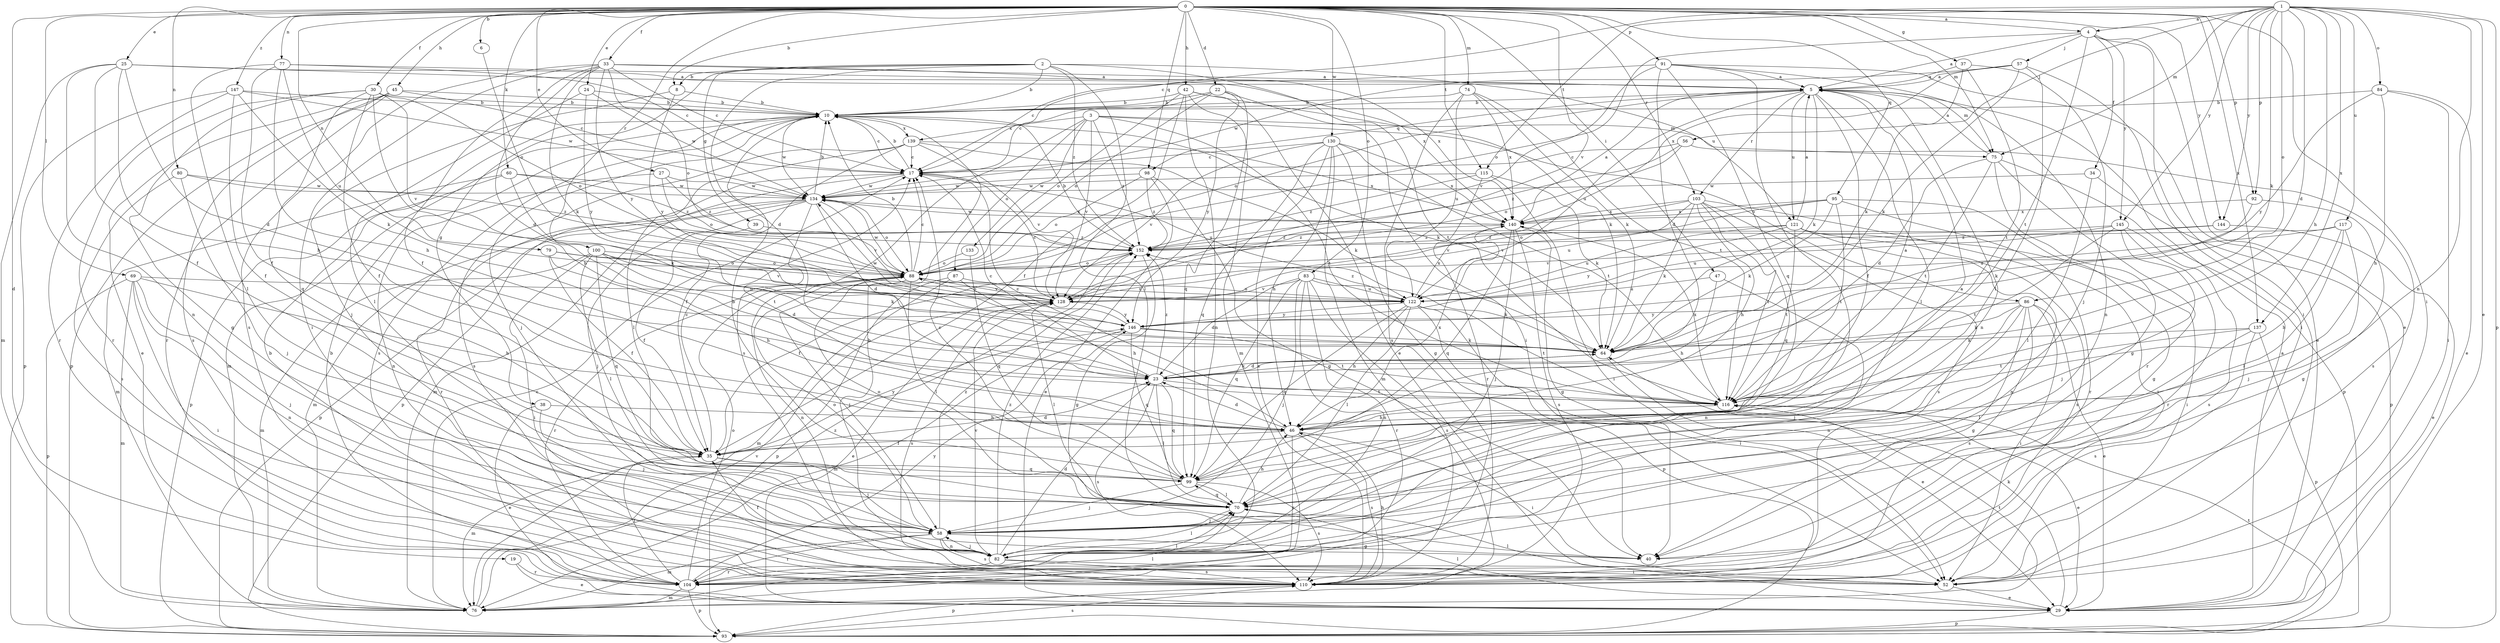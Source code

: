 strict digraph  {
0;
1;
2;
3;
4;
5;
6;
8;
10;
17;
19;
22;
23;
24;
25;
27;
29;
30;
33;
34;
35;
37;
38;
39;
40;
42;
45;
46;
47;
52;
56;
57;
58;
60;
64;
69;
70;
74;
75;
76;
77;
79;
80;
82;
83;
84;
86;
87;
88;
91;
92;
93;
95;
98;
99;
100;
103;
104;
110;
115;
116;
117;
121;
122;
128;
130;
133;
134;
137;
139;
140;
144;
145;
146;
147;
152;
0 -> 4  [label=a];
0 -> 6  [label=b];
0 -> 8  [label=b];
0 -> 19  [label=d];
0 -> 22  [label=d];
0 -> 24  [label=e];
0 -> 25  [label=e];
0 -> 27  [label=e];
0 -> 30  [label=f];
0 -> 33  [label=f];
0 -> 37  [label=g];
0 -> 42  [label=h];
0 -> 45  [label=h];
0 -> 47  [label=i];
0 -> 52  [label=i];
0 -> 60  [label=k];
0 -> 69  [label=l];
0 -> 74  [label=m];
0 -> 75  [label=m];
0 -> 77  [label=n];
0 -> 79  [label=n];
0 -> 80  [label=n];
0 -> 83  [label=o];
0 -> 91  [label=p];
0 -> 92  [label=p];
0 -> 95  [label=q];
0 -> 98  [label=q];
0 -> 100  [label=r];
0 -> 103  [label=r];
0 -> 115  [label=t];
0 -> 128  [label=v];
0 -> 130  [label=w];
0 -> 137  [label=x];
0 -> 144  [label=y];
0 -> 147  [label=z];
1 -> 4  [label=a];
1 -> 17  [label=c];
1 -> 23  [label=d];
1 -> 29  [label=e];
1 -> 46  [label=h];
1 -> 56  [label=j];
1 -> 64  [label=k];
1 -> 75  [label=m];
1 -> 82  [label=n];
1 -> 84  [label=o];
1 -> 86  [label=o];
1 -> 92  [label=p];
1 -> 93  [label=p];
1 -> 115  [label=t];
1 -> 117  [label=u];
1 -> 137  [label=x];
1 -> 144  [label=y];
1 -> 145  [label=y];
2 -> 8  [label=b];
2 -> 10  [label=b];
2 -> 23  [label=d];
2 -> 38  [label=g];
2 -> 39  [label=g];
2 -> 70  [label=l];
2 -> 116  [label=t];
2 -> 121  [label=u];
2 -> 152  [label=z];
3 -> 75  [label=m];
3 -> 86  [label=o];
3 -> 87  [label=o];
3 -> 110  [label=s];
3 -> 116  [label=t];
3 -> 128  [label=v];
3 -> 133  [label=w];
3 -> 139  [label=x];
3 -> 152  [label=z];
4 -> 5  [label=a];
4 -> 29  [label=e];
4 -> 34  [label=f];
4 -> 52  [label=i];
4 -> 57  [label=j];
4 -> 88  [label=o];
4 -> 116  [label=t];
4 -> 145  [label=y];
5 -> 10  [label=b];
5 -> 35  [label=f];
5 -> 64  [label=k];
5 -> 70  [label=l];
5 -> 75  [label=m];
5 -> 82  [label=n];
5 -> 88  [label=o];
5 -> 98  [label=q];
5 -> 103  [label=r];
5 -> 121  [label=u];
5 -> 122  [label=u];
6 -> 88  [label=o];
8 -> 10  [label=b];
8 -> 58  [label=j];
8 -> 146  [label=y];
10 -> 17  [label=c];
10 -> 58  [label=j];
10 -> 64  [label=k];
10 -> 76  [label=m];
10 -> 110  [label=s];
10 -> 134  [label=w];
10 -> 139  [label=x];
17 -> 10  [label=b];
17 -> 76  [label=m];
17 -> 93  [label=p];
17 -> 122  [label=u];
17 -> 134  [label=w];
19 -> 29  [label=e];
19 -> 104  [label=r];
22 -> 10  [label=b];
22 -> 17  [label=c];
22 -> 52  [label=i];
22 -> 88  [label=o];
22 -> 99  [label=q];
22 -> 146  [label=y];
23 -> 17  [label=c];
23 -> 64  [label=k];
23 -> 70  [label=l];
23 -> 99  [label=q];
23 -> 110  [label=s];
23 -> 116  [label=t];
23 -> 152  [label=z];
24 -> 10  [label=b];
24 -> 70  [label=l];
24 -> 134  [label=w];
24 -> 146  [label=y];
25 -> 5  [label=a];
25 -> 23  [label=d];
25 -> 35  [label=f];
25 -> 46  [label=h];
25 -> 76  [label=m];
25 -> 82  [label=n];
25 -> 140  [label=x];
27 -> 82  [label=n];
27 -> 88  [label=o];
27 -> 134  [label=w];
27 -> 152  [label=z];
29 -> 5  [label=a];
29 -> 64  [label=k];
29 -> 70  [label=l];
29 -> 93  [label=p];
30 -> 10  [label=b];
30 -> 35  [label=f];
30 -> 40  [label=g];
30 -> 46  [label=h];
30 -> 88  [label=o];
30 -> 99  [label=q];
30 -> 104  [label=r];
30 -> 128  [label=v];
33 -> 5  [label=a];
33 -> 17  [label=c];
33 -> 23  [label=d];
33 -> 35  [label=f];
33 -> 52  [label=i];
33 -> 64  [label=k];
33 -> 88  [label=o];
33 -> 110  [label=s];
33 -> 140  [label=x];
33 -> 146  [label=y];
34 -> 70  [label=l];
34 -> 93  [label=p];
34 -> 134  [label=w];
35 -> 17  [label=c];
35 -> 23  [label=d];
35 -> 58  [label=j];
35 -> 76  [label=m];
35 -> 99  [label=q];
35 -> 146  [label=y];
37 -> 5  [label=a];
37 -> 58  [label=j];
37 -> 64  [label=k];
37 -> 116  [label=t];
38 -> 29  [label=e];
38 -> 46  [label=h];
38 -> 58  [label=j];
39 -> 35  [label=f];
39 -> 152  [label=z];
42 -> 10  [label=b];
42 -> 29  [label=e];
42 -> 35  [label=f];
42 -> 64  [label=k];
42 -> 76  [label=m];
42 -> 82  [label=n];
42 -> 88  [label=o];
45 -> 10  [label=b];
45 -> 17  [label=c];
45 -> 29  [label=e];
45 -> 93  [label=p];
45 -> 104  [label=r];
45 -> 110  [label=s];
46 -> 23  [label=d];
46 -> 35  [label=f];
46 -> 52  [label=i];
46 -> 104  [label=r];
46 -> 110  [label=s];
46 -> 140  [label=x];
47 -> 46  [label=h];
47 -> 82  [label=n];
47 -> 122  [label=u];
52 -> 29  [label=e];
52 -> 70  [label=l];
56 -> 17  [label=c];
56 -> 88  [label=o];
56 -> 110  [label=s];
56 -> 152  [label=z];
57 -> 5  [label=a];
57 -> 52  [label=i];
57 -> 64  [label=k];
57 -> 70  [label=l];
57 -> 134  [label=w];
57 -> 140  [label=x];
58 -> 40  [label=g];
58 -> 76  [label=m];
58 -> 82  [label=n];
58 -> 88  [label=o];
58 -> 104  [label=r];
58 -> 110  [label=s];
58 -> 152  [label=z];
60 -> 64  [label=k];
60 -> 76  [label=m];
60 -> 93  [label=p];
60 -> 134  [label=w];
60 -> 152  [label=z];
64 -> 23  [label=d];
64 -> 29  [label=e];
69 -> 46  [label=h];
69 -> 52  [label=i];
69 -> 58  [label=j];
69 -> 76  [label=m];
69 -> 82  [label=n];
69 -> 93  [label=p];
69 -> 122  [label=u];
70 -> 46  [label=h];
70 -> 58  [label=j];
70 -> 88  [label=o];
70 -> 99  [label=q];
74 -> 10  [label=b];
74 -> 64  [label=k];
74 -> 110  [label=s];
74 -> 116  [label=t];
74 -> 122  [label=u];
74 -> 140  [label=x];
75 -> 5  [label=a];
75 -> 23  [label=d];
75 -> 40  [label=g];
75 -> 93  [label=p];
75 -> 104  [label=r];
75 -> 116  [label=t];
76 -> 17  [label=c];
76 -> 70  [label=l];
76 -> 116  [label=t];
76 -> 128  [label=v];
76 -> 152  [label=z];
77 -> 5  [label=a];
77 -> 17  [label=c];
77 -> 35  [label=f];
77 -> 46  [label=h];
77 -> 70  [label=l];
77 -> 122  [label=u];
79 -> 35  [label=f];
79 -> 46  [label=h];
79 -> 88  [label=o];
79 -> 122  [label=u];
80 -> 58  [label=j];
80 -> 110  [label=s];
80 -> 134  [label=w];
80 -> 152  [label=z];
82 -> 10  [label=b];
82 -> 23  [label=d];
82 -> 35  [label=f];
82 -> 52  [label=i];
82 -> 58  [label=j];
82 -> 70  [label=l];
82 -> 104  [label=r];
82 -> 110  [label=s];
82 -> 128  [label=v];
82 -> 152  [label=z];
83 -> 23  [label=d];
83 -> 58  [label=j];
83 -> 64  [label=k];
83 -> 82  [label=n];
83 -> 99  [label=q];
83 -> 104  [label=r];
83 -> 110  [label=s];
83 -> 122  [label=u];
83 -> 128  [label=v];
84 -> 10  [label=b];
84 -> 29  [label=e];
84 -> 46  [label=h];
84 -> 52  [label=i];
84 -> 146  [label=y];
86 -> 29  [label=e];
86 -> 40  [label=g];
86 -> 52  [label=i];
86 -> 58  [label=j];
86 -> 64  [label=k];
86 -> 82  [label=n];
86 -> 110  [label=s];
86 -> 146  [label=y];
87 -> 46  [label=h];
87 -> 76  [label=m];
87 -> 93  [label=p];
87 -> 122  [label=u];
88 -> 10  [label=b];
88 -> 17  [label=c];
88 -> 58  [label=j];
88 -> 70  [label=l];
88 -> 82  [label=n];
88 -> 104  [label=r];
88 -> 122  [label=u];
88 -> 128  [label=v];
88 -> 134  [label=w];
91 -> 5  [label=a];
91 -> 17  [label=c];
91 -> 23  [label=d];
91 -> 29  [label=e];
91 -> 70  [label=l];
91 -> 82  [label=n];
91 -> 99  [label=q];
91 -> 128  [label=v];
92 -> 40  [label=g];
92 -> 64  [label=k];
92 -> 140  [label=x];
93 -> 110  [label=s];
93 -> 116  [label=t];
95 -> 40  [label=g];
95 -> 64  [label=k];
95 -> 88  [label=o];
95 -> 104  [label=r];
95 -> 116  [label=t];
95 -> 128  [label=v];
95 -> 140  [label=x];
98 -> 29  [label=e];
98 -> 40  [label=g];
98 -> 88  [label=o];
98 -> 134  [label=w];
98 -> 152  [label=z];
99 -> 5  [label=a];
99 -> 10  [label=b];
99 -> 17  [label=c];
99 -> 58  [label=j];
99 -> 70  [label=l];
99 -> 110  [label=s];
100 -> 23  [label=d];
100 -> 52  [label=i];
100 -> 64  [label=k];
100 -> 70  [label=l];
100 -> 76  [label=m];
100 -> 88  [label=o];
100 -> 99  [label=q];
100 -> 128  [label=v];
103 -> 46  [label=h];
103 -> 52  [label=i];
103 -> 64  [label=k];
103 -> 99  [label=q];
103 -> 110  [label=s];
103 -> 116  [label=t];
103 -> 122  [label=u];
103 -> 128  [label=v];
103 -> 140  [label=x];
104 -> 10  [label=b];
104 -> 35  [label=f];
104 -> 70  [label=l];
104 -> 76  [label=m];
104 -> 88  [label=o];
104 -> 93  [label=p];
104 -> 146  [label=y];
110 -> 10  [label=b];
110 -> 46  [label=h];
110 -> 93  [label=p];
115 -> 52  [label=i];
115 -> 64  [label=k];
115 -> 104  [label=r];
115 -> 134  [label=w];
115 -> 152  [label=z];
116 -> 5  [label=a];
116 -> 17  [label=c];
116 -> 29  [label=e];
116 -> 46  [label=h];
116 -> 140  [label=x];
117 -> 46  [label=h];
117 -> 58  [label=j];
117 -> 70  [label=l];
117 -> 122  [label=u];
117 -> 152  [label=z];
121 -> 5  [label=a];
121 -> 52  [label=i];
121 -> 82  [label=n];
121 -> 110  [label=s];
121 -> 116  [label=t];
121 -> 122  [label=u];
121 -> 146  [label=y];
121 -> 152  [label=z];
122 -> 46  [label=h];
122 -> 52  [label=i];
122 -> 70  [label=l];
122 -> 93  [label=p];
122 -> 99  [label=q];
122 -> 116  [label=t];
122 -> 140  [label=x];
122 -> 146  [label=y];
122 -> 152  [label=z];
128 -> 17  [label=c];
128 -> 29  [label=e];
128 -> 70  [label=l];
128 -> 88  [label=o];
128 -> 110  [label=s];
128 -> 146  [label=y];
130 -> 17  [label=c];
130 -> 40  [label=g];
130 -> 46  [label=h];
130 -> 76  [label=m];
130 -> 99  [label=q];
130 -> 110  [label=s];
130 -> 116  [label=t];
130 -> 128  [label=v];
130 -> 140  [label=x];
133 -> 88  [label=o];
133 -> 99  [label=q];
134 -> 10  [label=b];
134 -> 23  [label=d];
134 -> 58  [label=j];
134 -> 76  [label=m];
134 -> 88  [label=o];
134 -> 93  [label=p];
134 -> 104  [label=r];
134 -> 116  [label=t];
134 -> 128  [label=v];
134 -> 140  [label=x];
137 -> 64  [label=k];
137 -> 70  [label=l];
137 -> 93  [label=p];
137 -> 110  [label=s];
137 -> 116  [label=t];
139 -> 17  [label=c];
139 -> 35  [label=f];
139 -> 64  [label=k];
139 -> 70  [label=l];
139 -> 110  [label=s];
139 -> 128  [label=v];
139 -> 140  [label=x];
140 -> 5  [label=a];
140 -> 40  [label=g];
140 -> 58  [label=j];
140 -> 99  [label=q];
140 -> 110  [label=s];
140 -> 134  [label=w];
140 -> 152  [label=z];
144 -> 29  [label=e];
144 -> 128  [label=v];
144 -> 152  [label=z];
145 -> 58  [label=j];
145 -> 104  [label=r];
145 -> 110  [label=s];
145 -> 116  [label=t];
145 -> 122  [label=u];
145 -> 152  [label=z];
146 -> 64  [label=k];
146 -> 76  [label=m];
146 -> 99  [label=q];
146 -> 116  [label=t];
146 -> 134  [label=w];
147 -> 10  [label=b];
147 -> 35  [label=f];
147 -> 64  [label=k];
147 -> 93  [label=p];
147 -> 104  [label=r];
147 -> 134  [label=w];
152 -> 10  [label=b];
152 -> 35  [label=f];
152 -> 40  [label=g];
152 -> 88  [label=o];
}
